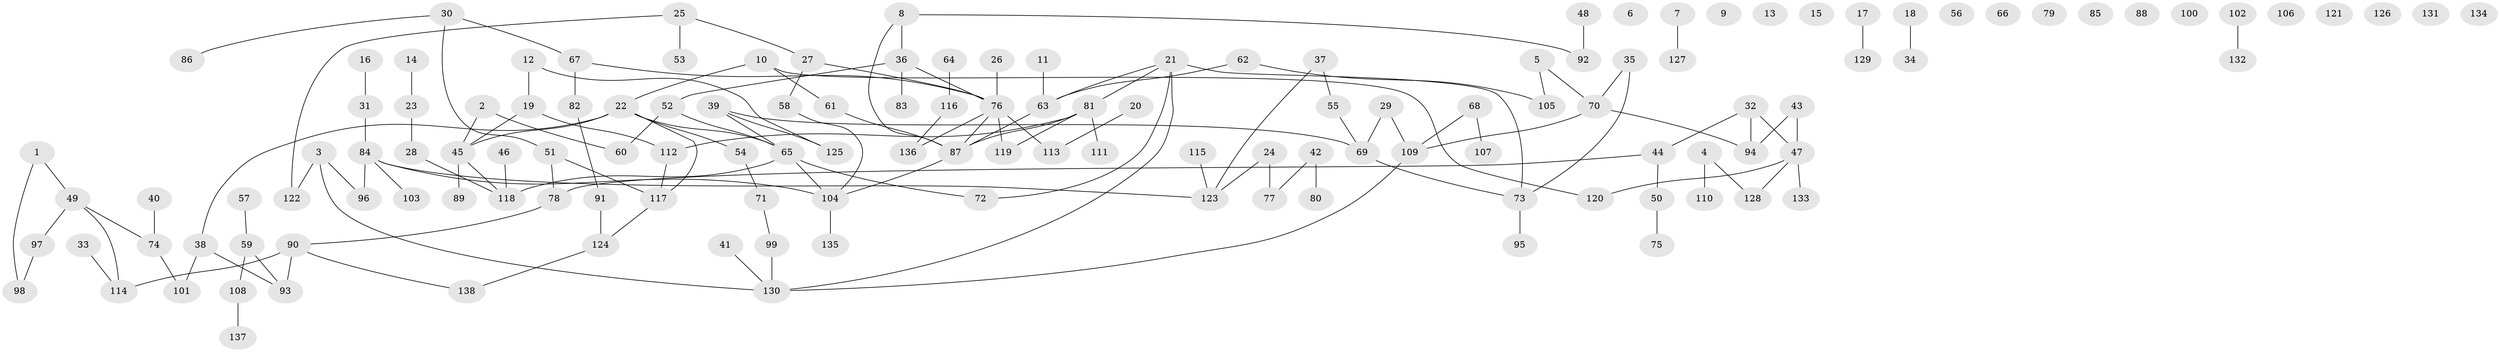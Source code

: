 // Generated by graph-tools (version 1.1) at 2025/12/03/09/25 04:12:54]
// undirected, 138 vertices, 147 edges
graph export_dot {
graph [start="1"]
  node [color=gray90,style=filled];
  1;
  2;
  3;
  4;
  5;
  6;
  7;
  8;
  9;
  10;
  11;
  12;
  13;
  14;
  15;
  16;
  17;
  18;
  19;
  20;
  21;
  22;
  23;
  24;
  25;
  26;
  27;
  28;
  29;
  30;
  31;
  32;
  33;
  34;
  35;
  36;
  37;
  38;
  39;
  40;
  41;
  42;
  43;
  44;
  45;
  46;
  47;
  48;
  49;
  50;
  51;
  52;
  53;
  54;
  55;
  56;
  57;
  58;
  59;
  60;
  61;
  62;
  63;
  64;
  65;
  66;
  67;
  68;
  69;
  70;
  71;
  72;
  73;
  74;
  75;
  76;
  77;
  78;
  79;
  80;
  81;
  82;
  83;
  84;
  85;
  86;
  87;
  88;
  89;
  90;
  91;
  92;
  93;
  94;
  95;
  96;
  97;
  98;
  99;
  100;
  101;
  102;
  103;
  104;
  105;
  106;
  107;
  108;
  109;
  110;
  111;
  112;
  113;
  114;
  115;
  116;
  117;
  118;
  119;
  120;
  121;
  122;
  123;
  124;
  125;
  126;
  127;
  128;
  129;
  130;
  131;
  132;
  133;
  134;
  135;
  136;
  137;
  138;
  1 -- 49;
  1 -- 98;
  2 -- 45;
  2 -- 60;
  3 -- 96;
  3 -- 122;
  3 -- 130;
  4 -- 110;
  4 -- 128;
  5 -- 70;
  5 -- 105;
  7 -- 127;
  8 -- 36;
  8 -- 87;
  8 -- 92;
  10 -- 22;
  10 -- 61;
  10 -- 120;
  11 -- 63;
  12 -- 19;
  12 -- 125;
  14 -- 23;
  16 -- 31;
  17 -- 129;
  18 -- 34;
  19 -- 45;
  19 -- 112;
  20 -- 113;
  21 -- 63;
  21 -- 72;
  21 -- 73;
  21 -- 81;
  21 -- 130;
  22 -- 38;
  22 -- 45;
  22 -- 54;
  22 -- 65;
  22 -- 117;
  23 -- 28;
  24 -- 77;
  24 -- 123;
  25 -- 27;
  25 -- 53;
  25 -- 122;
  26 -- 76;
  27 -- 58;
  27 -- 76;
  28 -- 118;
  29 -- 69;
  29 -- 109;
  30 -- 51;
  30 -- 67;
  30 -- 86;
  31 -- 84;
  32 -- 44;
  32 -- 47;
  32 -- 94;
  33 -- 114;
  35 -- 70;
  35 -- 73;
  36 -- 52;
  36 -- 76;
  36 -- 83;
  37 -- 55;
  37 -- 123;
  38 -- 93;
  38 -- 101;
  39 -- 65;
  39 -- 69;
  39 -- 125;
  40 -- 74;
  41 -- 130;
  42 -- 77;
  42 -- 80;
  43 -- 47;
  43 -- 94;
  44 -- 50;
  44 -- 78;
  45 -- 89;
  45 -- 118;
  46 -- 118;
  47 -- 120;
  47 -- 128;
  47 -- 133;
  48 -- 92;
  49 -- 74;
  49 -- 97;
  49 -- 114;
  50 -- 75;
  51 -- 78;
  51 -- 117;
  52 -- 60;
  52 -- 65;
  54 -- 71;
  55 -- 69;
  57 -- 59;
  58 -- 104;
  59 -- 93;
  59 -- 108;
  61 -- 87;
  62 -- 63;
  62 -- 105;
  63 -- 87;
  64 -- 116;
  65 -- 72;
  65 -- 104;
  65 -- 118;
  67 -- 76;
  67 -- 82;
  68 -- 107;
  68 -- 109;
  69 -- 73;
  70 -- 94;
  70 -- 109;
  71 -- 99;
  73 -- 95;
  74 -- 101;
  76 -- 87;
  76 -- 113;
  76 -- 119;
  76 -- 136;
  78 -- 90;
  81 -- 87;
  81 -- 111;
  81 -- 112;
  81 -- 119;
  82 -- 91;
  84 -- 96;
  84 -- 103;
  84 -- 104;
  84 -- 123;
  87 -- 104;
  90 -- 93;
  90 -- 114;
  90 -- 138;
  91 -- 124;
  97 -- 98;
  99 -- 130;
  102 -- 132;
  104 -- 135;
  108 -- 137;
  109 -- 130;
  112 -- 117;
  115 -- 123;
  116 -- 136;
  117 -- 124;
  124 -- 138;
}
